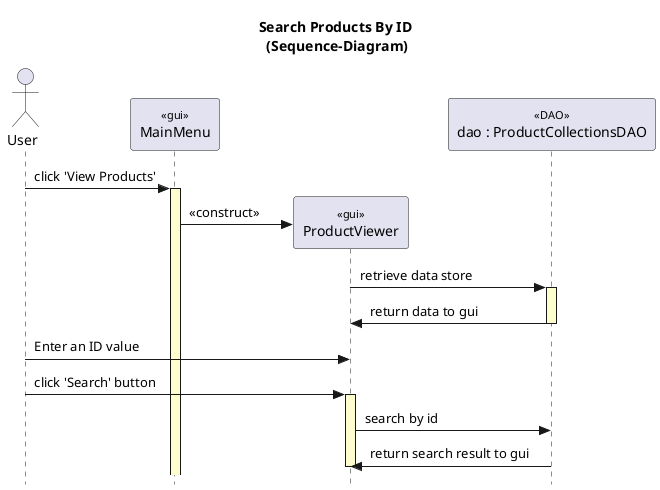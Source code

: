 @startuml SearchByID

title : "Search Products By ID \n(Sequence-Diagram)"

' style tweaks to make the diagram a little more readable
skinparam {
	Style strictuml
	RoundCorner 5
	BoxPadding 35
	ParticipantPadding 15
    Padding 2

	Sequence {
		' make activations yellow too
		LifeLineBackgroundColor #FDFDCD

		' make stereotypes more presentable
		Stereotype {
			Font {
				Size 11
				Style plain
			}
		}
	}

	Database {
		' make database border consistent with the rest of the diagram
		BorderColor #A80036
	}

}

actor "User" as user
participant "MainMenu" as menu <<gui>>
participant "ProductViewer" as viewer <<gui>>
participant "dao : ProductCollectionsDAO" as dao <<DAO>>

'user clicks 'view' button
user -> menu++: click 'View Products'
create viewer
menu -> viewer : «construct»

viewer -> dao++ : retrieve data store
dao -> viewer-- : return data to gui
user -> viewer : Enter an ID value
user -> viewer++ : click 'Search' button

viewer -> dao : search by id

' save product in the data store
dao -> viewer : return search result to gui
viewer--
dao--
'destroy viewer

@enduml
